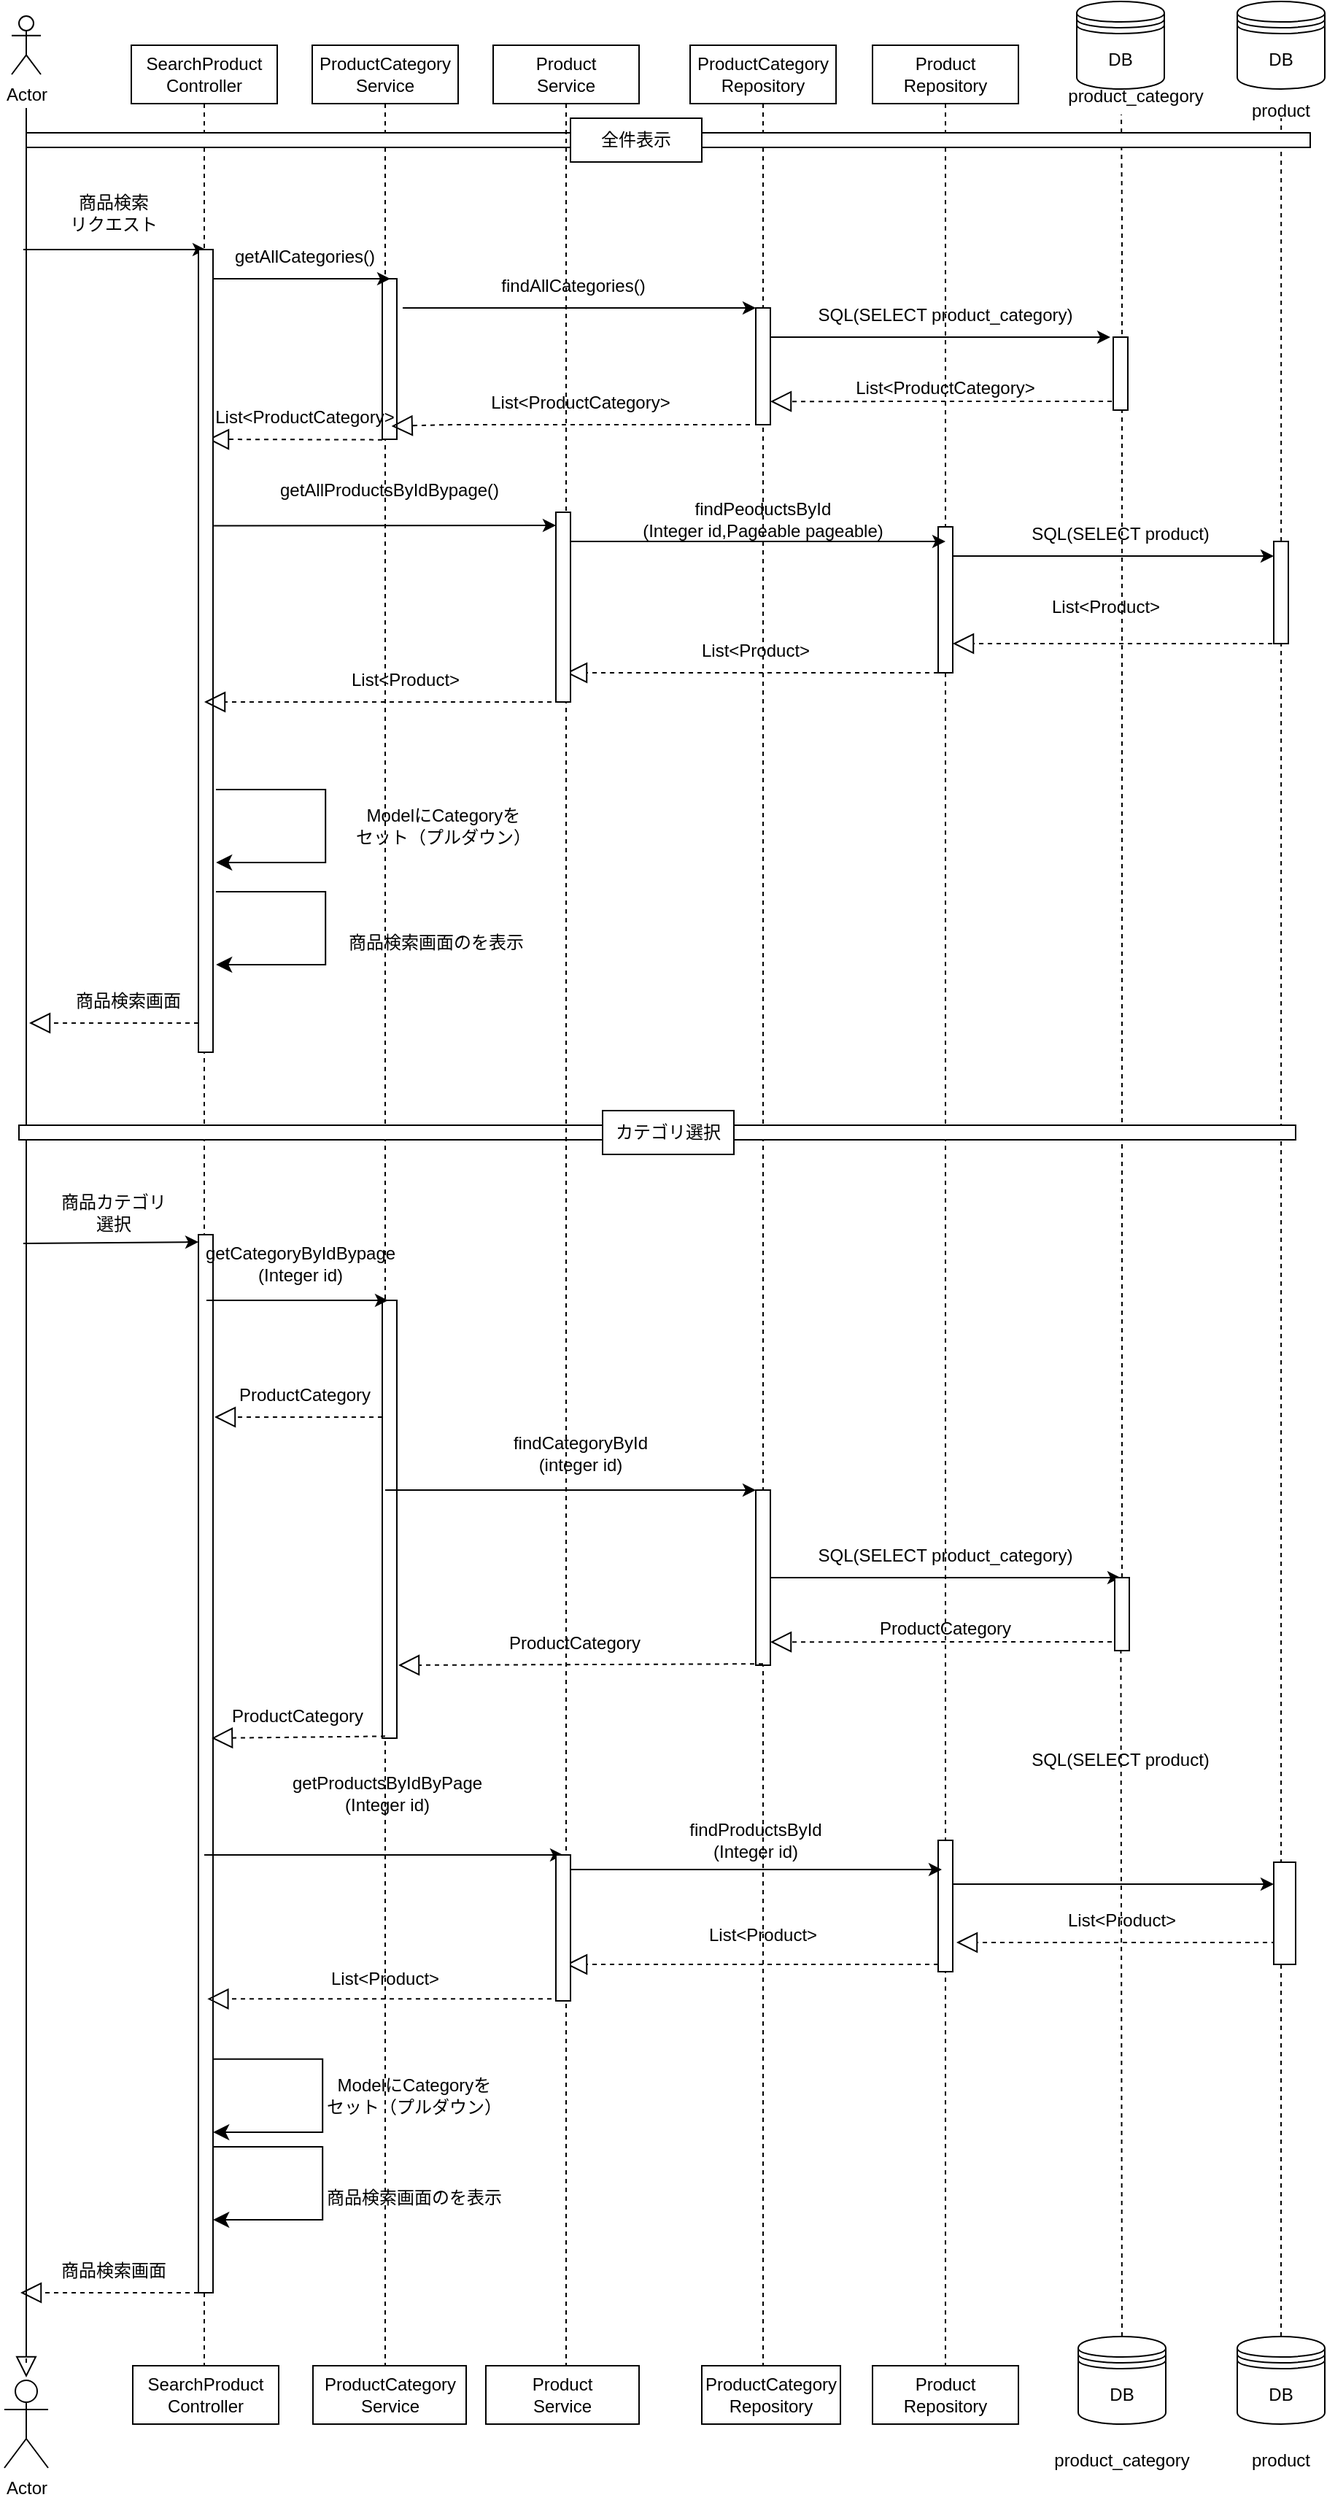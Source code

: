 <mxfile>
    <diagram id="aVZkCjCxLxo7ZX7enFjL" name="ページ1">
        <mxGraphModel dx="1749" dy="559" grid="1" gridSize="10" guides="1" tooltips="1" connect="1" arrows="1" fold="1" page="1" pageScale="1" pageWidth="850" pageHeight="1100" math="0" shadow="0">
            <root>
                <mxCell id="0"/>
                <mxCell id="1" parent="0"/>
                <mxCell id="2" value="Actor" style="shape=umlActor;verticalLabelPosition=bottom;verticalAlign=top;html=1;outlineConnect=0;" parent="1" vertex="1">
                    <mxGeometry x="-140" y="20" width="20" height="40" as="geometry"/>
                </mxCell>
                <mxCell id="3" value="SearchProduct&lt;div&gt;Controller&lt;/div&gt;" style="shape=umlLifeline;perimeter=lifelinePerimeter;whiteSpace=wrap;html=1;container=1;dropTarget=0;collapsible=0;recursiveResize=0;outlineConnect=0;portConstraint=eastwest;newEdgeStyle={&quot;curved&quot;:0,&quot;rounded&quot;:0};" parent="1" vertex="1">
                    <mxGeometry x="-58" y="40" width="100" height="1600" as="geometry"/>
                </mxCell>
                <mxCell id="8" value="ProductCategory&lt;div&gt;Service&lt;/div&gt;" style="shape=umlLifeline;perimeter=lifelinePerimeter;whiteSpace=wrap;html=1;container=1;dropTarget=0;collapsible=0;recursiveResize=0;outlineConnect=0;portConstraint=eastwest;newEdgeStyle={&quot;curved&quot;:0,&quot;rounded&quot;:0};" parent="1" vertex="1">
                    <mxGeometry x="66" y="40" width="100" height="1620" as="geometry"/>
                </mxCell>
                <mxCell id="11" value="ProductCategory&lt;div&gt;Repository&lt;/div&gt;" style="shape=umlLifeline;perimeter=lifelinePerimeter;whiteSpace=wrap;html=1;container=1;dropTarget=0;collapsible=0;recursiveResize=0;outlineConnect=0;portConstraint=eastwest;newEdgeStyle={&quot;curved&quot;:0,&quot;rounded&quot;:0};" parent="1" vertex="1">
                    <mxGeometry x="325" y="40" width="100" height="1610" as="geometry"/>
                </mxCell>
                <mxCell id="12" value="Product&lt;div&gt;Repository&lt;/div&gt;" style="shape=umlLifeline;perimeter=lifelinePerimeter;whiteSpace=wrap;html=1;container=1;dropTarget=0;collapsible=0;recursiveResize=0;outlineConnect=0;portConstraint=eastwest;newEdgeStyle={&quot;curved&quot;:0,&quot;rounded&quot;:0};" parent="1" vertex="1">
                    <mxGeometry x="450" y="40" width="100" height="1610" as="geometry"/>
                </mxCell>
                <mxCell id="13" value="DB" style="shape=datastore;whiteSpace=wrap;html=1;" parent="1" vertex="1">
                    <mxGeometry x="590" y="10" width="60" height="60" as="geometry"/>
                </mxCell>
                <mxCell id="14" value="DB" style="shape=datastore;whiteSpace=wrap;html=1;" parent="1" vertex="1">
                    <mxGeometry x="700" y="10" width="60" height="60" as="geometry"/>
                </mxCell>
                <mxCell id="15" value="product_category" style="text;html=1;align=center;verticalAlign=middle;resizable=0;points=[];autosize=1;strokeColor=none;fillColor=none;" parent="1" vertex="1">
                    <mxGeometry x="570" y="60" width="120" height="30" as="geometry"/>
                </mxCell>
                <mxCell id="16" value="product" style="text;html=1;align=center;verticalAlign=middle;whiteSpace=wrap;rounded=0;" parent="1" vertex="1">
                    <mxGeometry x="700" y="80" width="60" height="10" as="geometry"/>
                </mxCell>
                <mxCell id="18" value="" style="endArrow=block;dashed=1;endFill=0;endSize=12;html=1;" edge="1" parent="1">
                    <mxGeometry width="160" relative="1" as="geometry">
                        <mxPoint x="-130" y="1628" as="sourcePoint"/>
                        <mxPoint x="-130" y="1638" as="targetPoint"/>
                        <Array as="points">
                            <mxPoint x="-130" y="78"/>
                        </Array>
                    </mxGeometry>
                </mxCell>
                <mxCell id="38" value="" style="endArrow=classic;html=1;entryX=0;entryY=0;entryDx=0;entryDy=0;" edge="1" parent="1">
                    <mxGeometry width="50" height="50" relative="1" as="geometry">
                        <mxPoint x="-132" y="180" as="sourcePoint"/>
                        <mxPoint x="-7" y="180.0" as="targetPoint"/>
                    </mxGeometry>
                </mxCell>
                <mxCell id="43" value="" style="rounded=0;whiteSpace=wrap;html=1;" vertex="1" parent="1">
                    <mxGeometry x="114" y="200" width="10" height="110" as="geometry"/>
                </mxCell>
                <mxCell id="48" value="" style="rounded=0;whiteSpace=wrap;html=1;" vertex="1" parent="1">
                    <mxGeometry x="370" y="220" width="10" height="80" as="geometry"/>
                </mxCell>
                <mxCell id="49" value="" style="rounded=0;whiteSpace=wrap;html=1;" vertex="1" parent="1">
                    <mxGeometry x="495" y="370" width="10" height="100" as="geometry"/>
                </mxCell>
                <mxCell id="54" value="" style="endArrow=classic;html=1;" edge="1" parent="1">
                    <mxGeometry width="50" height="50" relative="1" as="geometry">
                        <mxPoint x="-5" y="200" as="sourcePoint"/>
                        <mxPoint x="119.5" y="200" as="targetPoint"/>
                    </mxGeometry>
                </mxCell>
                <mxCell id="58" value="" style="endArrow=classic;html=1;" edge="1" parent="1">
                    <mxGeometry width="50" height="50" relative="1" as="geometry">
                        <mxPoint x="380" y="240" as="sourcePoint"/>
                        <mxPoint x="613" y="240" as="targetPoint"/>
                        <Array as="points">
                            <mxPoint x="460" y="240"/>
                        </Array>
                    </mxGeometry>
                </mxCell>
                <mxCell id="60" value="" style="endArrow=block;dashed=1;endFill=0;endSize=12;html=1;" edge="1" parent="1">
                    <mxGeometry width="160" relative="1" as="geometry">
                        <mxPoint x="620" y="284" as="sourcePoint"/>
                        <mxPoint x="380" y="284.09" as="targetPoint"/>
                    </mxGeometry>
                </mxCell>
                <mxCell id="61" value="" style="endArrow=block;dashed=1;endFill=0;endSize=12;html=1;entryX=0.633;entryY=0.918;entryDx=0;entryDy=0;entryPerimeter=0;" edge="1" parent="1" target="43">
                    <mxGeometry width="160" relative="1" as="geometry">
                        <mxPoint x="366" y="300" as="sourcePoint"/>
                        <mxPoint x="130" y="310" as="targetPoint"/>
                        <Array as="points">
                            <mxPoint x="160" y="300"/>
                        </Array>
                    </mxGeometry>
                </mxCell>
                <mxCell id="62" value="" style="endArrow=block;dashed=1;endFill=0;endSize=12;html=1;" edge="1" parent="1">
                    <mxGeometry width="160" relative="1" as="geometry">
                        <mxPoint x="114" y="310.33" as="sourcePoint"/>
                        <mxPoint x="-5.5" y="310" as="targetPoint"/>
                    </mxGeometry>
                </mxCell>
                <mxCell id="63" value="" style="endArrow=classic;html=1;exitX=1.056;exitY=0.344;exitDx=0;exitDy=0;exitPerimeter=0;" edge="1" parent="1" source="70">
                    <mxGeometry width="50" height="50" relative="1" as="geometry">
                        <mxPoint x="-12.003" y="364.33" as="sourcePoint"/>
                        <mxPoint x="233" y="369" as="targetPoint"/>
                    </mxGeometry>
                </mxCell>
                <mxCell id="64" value="" style="endArrow=classic;html=1;" edge="1" parent="1">
                    <mxGeometry width="50" height="50" relative="1" as="geometry">
                        <mxPoint x="241" y="380" as="sourcePoint"/>
                        <mxPoint x="500" y="380" as="targetPoint"/>
                        <Array as="points">
                            <mxPoint x="416" y="380"/>
                        </Array>
                    </mxGeometry>
                </mxCell>
                <mxCell id="66" value="" style="endArrow=block;dashed=1;endFill=0;endSize=12;html=1;" edge="1" parent="1">
                    <mxGeometry width="160" relative="1" as="geometry">
                        <mxPoint x="730" y="450" as="sourcePoint"/>
                        <mxPoint x="505" y="450" as="targetPoint"/>
                    </mxGeometry>
                </mxCell>
                <mxCell id="67" value="" style="endArrow=block;dashed=1;endFill=0;endSize=12;html=1;" edge="1" parent="1" target="186">
                    <mxGeometry width="160" relative="1" as="geometry">
                        <mxPoint x="495" y="470" as="sourcePoint"/>
                        <mxPoint x="380" y="470" as="targetPoint"/>
                    </mxGeometry>
                </mxCell>
                <mxCell id="70" value="" style="rounded=0;whiteSpace=wrap;html=1;" vertex="1" parent="1">
                    <mxGeometry x="-12" y="180" width="10" height="550" as="geometry"/>
                </mxCell>
                <mxCell id="73" value="" style="edgeStyle=segmentEdgeStyle;endArrow=classic;html=1;curved=0;rounded=0;endSize=8;startSize=8;" edge="1" parent="1">
                    <mxGeometry width="50" height="50" relative="1" as="geometry">
                        <mxPoint y="620" as="sourcePoint"/>
                        <mxPoint x="0.09" y="670" as="targetPoint"/>
                        <Array as="points">
                            <mxPoint x="75.09" y="620"/>
                            <mxPoint x="75.09" y="670"/>
                            <mxPoint x="0.09" y="670"/>
                        </Array>
                    </mxGeometry>
                </mxCell>
                <mxCell id="74" value="" style="edgeStyle=segmentEdgeStyle;endArrow=classic;html=1;curved=0;rounded=0;endSize=8;startSize=8;" edge="1" parent="1">
                    <mxGeometry width="50" height="50" relative="1" as="geometry">
                        <mxPoint y="550" as="sourcePoint"/>
                        <mxPoint x="0.09" y="600" as="targetPoint"/>
                        <Array as="points">
                            <mxPoint x="75.09" y="550"/>
                            <mxPoint x="75.09" y="600"/>
                            <mxPoint x="0.09" y="600"/>
                        </Array>
                    </mxGeometry>
                </mxCell>
                <mxCell id="75" value="" style="endArrow=none;dashed=1;html=1;entryX=0.421;entryY=0.918;entryDx=0;entryDy=0;entryPerimeter=0;" edge="1" parent="1" source="174" target="15">
                    <mxGeometry width="50" height="50" relative="1" as="geometry">
                        <mxPoint x="630" y="1970" as="sourcePoint"/>
                        <mxPoint x="680" y="160" as="targetPoint"/>
                        <Array as="points">
                            <mxPoint x="621" y="160"/>
                        </Array>
                    </mxGeometry>
                </mxCell>
                <mxCell id="76" value="" style="endArrow=none;dashed=1;html=1;entryX=0.421;entryY=0.918;entryDx=0;entryDy=0;entryPerimeter=0;exitX=0.5;exitY=0;exitDx=0;exitDy=0;" edge="1" parent="1" source="167">
                    <mxGeometry width="50" height="50" relative="1" as="geometry">
                        <mxPoint x="730" y="1578.667" as="sourcePoint"/>
                        <mxPoint x="730.09" y="90" as="targetPoint"/>
                        <Array as="points"/>
                    </mxGeometry>
                </mxCell>
                <mxCell id="35" value="" style="rounded=0;whiteSpace=wrap;html=1;" vertex="1" parent="1">
                    <mxGeometry x="-130" y="100" width="880" height="10" as="geometry"/>
                </mxCell>
                <mxCell id="77" value="" style="endArrow=block;dashed=1;endFill=0;endSize=12;html=1;" edge="1" parent="1">
                    <mxGeometry width="160" relative="1" as="geometry">
                        <mxPoint x="-12" y="710" as="sourcePoint"/>
                        <mxPoint x="-128" y="710" as="targetPoint"/>
                    </mxGeometry>
                </mxCell>
                <mxCell id="78" value="商品検索&lt;div&gt;リクエスト&lt;/div&gt;" style="text;html=1;align=center;verticalAlign=middle;whiteSpace=wrap;rounded=0;" vertex="1" parent="1">
                    <mxGeometry x="-120" y="140" width="100" height="30" as="geometry"/>
                </mxCell>
                <mxCell id="80" value="getAllCategories()" style="text;html=1;align=center;verticalAlign=middle;whiteSpace=wrap;rounded=0;" vertex="1" parent="1">
                    <mxGeometry x="16" y="170" width="90" height="30" as="geometry"/>
                </mxCell>
                <mxCell id="28" value="全件表示" style="rounded=0;whiteSpace=wrap;html=1;" vertex="1" parent="1">
                    <mxGeometry x="243" y="90" width="90" height="30" as="geometry"/>
                </mxCell>
                <mxCell id="83" value="SQL(SELECT product_category)" style="text;html=1;align=center;verticalAlign=middle;whiteSpace=wrap;rounded=0;" vertex="1" parent="1">
                    <mxGeometry x="410" y="210" width="180" height="30" as="geometry"/>
                </mxCell>
                <mxCell id="85" value="List&amp;lt;ProductCategory&amp;gt;" style="text;html=1;align=center;verticalAlign=middle;whiteSpace=wrap;rounded=0;" vertex="1" parent="1">
                    <mxGeometry x="470" y="260" width="60" height="30" as="geometry"/>
                </mxCell>
                <mxCell id="86" value="List&amp;lt;ProductCategory&amp;gt;" style="text;html=1;align=center;verticalAlign=middle;whiteSpace=wrap;rounded=0;" vertex="1" parent="1">
                    <mxGeometry x="220" y="270" width="60" height="30" as="geometry"/>
                </mxCell>
                <mxCell id="87" value="List&amp;lt;ProductCategory&amp;gt;" style="text;html=1;align=center;verticalAlign=middle;whiteSpace=wrap;rounded=0;" vertex="1" parent="1">
                    <mxGeometry x="36" y="280" width="50" height="30" as="geometry"/>
                </mxCell>
                <mxCell id="88" value="getAllProductsByIdBypage()" style="text;html=1;align=center;verticalAlign=middle;whiteSpace=wrap;rounded=0;" vertex="1" parent="1">
                    <mxGeometry x="89" y="330" width="60" height="30" as="geometry"/>
                </mxCell>
                <mxCell id="89" value="findPeoductsById&lt;div&gt;(Integer id,Pageable pageable)&lt;/div&gt;" style="text;html=1;align=center;verticalAlign=middle;whiteSpace=wrap;rounded=0;" vertex="1" parent="1">
                    <mxGeometry x="280" y="350" width="190" height="30" as="geometry"/>
                </mxCell>
                <mxCell id="90" value="SQL(SELECT product)" style="text;html=1;align=center;verticalAlign=middle;whiteSpace=wrap;rounded=0;" vertex="1" parent="1">
                    <mxGeometry x="530" y="360" width="180" height="30" as="geometry"/>
                </mxCell>
                <mxCell id="92" value="" style="endArrow=classic;html=1;entryX=0;entryY=0;entryDx=0;entryDy=0;" edge="1" parent="1">
                    <mxGeometry width="50" height="50" relative="1" as="geometry">
                        <mxPoint x="505" y="390" as="sourcePoint"/>
                        <mxPoint x="725" y="390" as="targetPoint"/>
                    </mxGeometry>
                </mxCell>
                <mxCell id="96" value="List&amp;lt;Product&amp;gt;" style="text;html=1;align=center;verticalAlign=middle;whiteSpace=wrap;rounded=0;" vertex="1" parent="1">
                    <mxGeometry x="580" y="410" width="60" height="30" as="geometry"/>
                </mxCell>
                <mxCell id="97" value="List&amp;lt;Product&amp;gt;" style="text;html=1;align=center;verticalAlign=middle;whiteSpace=wrap;rounded=0;" vertex="1" parent="1">
                    <mxGeometry x="340" y="440" width="60" height="30" as="geometry"/>
                </mxCell>
                <mxCell id="99" value="List&amp;lt;Product&amp;gt;" style="text;html=1;align=center;verticalAlign=middle;whiteSpace=wrap;rounded=0;" vertex="1" parent="1">
                    <mxGeometry x="100" y="460" width="60" height="30" as="geometry"/>
                </mxCell>
                <mxCell id="101" value="ModelにCategoryを&lt;div&gt;セット（プルダウン）&lt;/div&gt;" style="text;html=1;align=center;verticalAlign=middle;whiteSpace=wrap;rounded=0;" vertex="1" parent="1">
                    <mxGeometry x="86" y="560" width="140" height="30" as="geometry"/>
                </mxCell>
                <mxCell id="102" value="商品検索画面のを表示" style="text;html=1;align=center;verticalAlign=middle;whiteSpace=wrap;rounded=0;" vertex="1" parent="1">
                    <mxGeometry x="86" y="640" width="130" height="30" as="geometry"/>
                </mxCell>
                <mxCell id="103" value="商品検索画面" style="text;html=1;align=center;verticalAlign=middle;whiteSpace=wrap;rounded=0;" vertex="1" parent="1">
                    <mxGeometry x="-100" y="680" width="80" height="30" as="geometry"/>
                </mxCell>
                <mxCell id="109" value="" style="rounded=0;whiteSpace=wrap;html=1;" vertex="1" parent="1">
                    <mxGeometry x="-12" y="855" width="10" height="725" as="geometry"/>
                </mxCell>
                <mxCell id="118" value="" style="endArrow=classic;html=1;" edge="1" parent="1">
                    <mxGeometry width="50" height="50" relative="1" as="geometry">
                        <mxPoint x="-132" y="861" as="sourcePoint"/>
                        <mxPoint x="-12" y="860" as="targetPoint"/>
                    </mxGeometry>
                </mxCell>
                <mxCell id="119" value="" style="rounded=0;whiteSpace=wrap;html=1;" vertex="1" parent="1">
                    <mxGeometry x="114" y="900" width="10" height="300" as="geometry"/>
                </mxCell>
                <mxCell id="120" value="" style="rounded=0;whiteSpace=wrap;html=1;" vertex="1" parent="1">
                    <mxGeometry x="370" y="1030" width="10" height="120" as="geometry"/>
                </mxCell>
                <mxCell id="121" value="" style="rounded=0;whiteSpace=wrap;html=1;" vertex="1" parent="1">
                    <mxGeometry x="495" y="1270" width="10" height="90" as="geometry"/>
                </mxCell>
                <mxCell id="122" value="" style="endArrow=classic;html=1;" edge="1" parent="1">
                    <mxGeometry width="50" height="50" relative="1" as="geometry">
                        <mxPoint x="-6.5" y="900" as="sourcePoint"/>
                        <mxPoint x="118" y="900" as="targetPoint"/>
                    </mxGeometry>
                </mxCell>
                <mxCell id="123" value="" style="endArrow=classic;html=1;" edge="1" parent="1" source="8">
                    <mxGeometry width="50" height="50" relative="1" as="geometry">
                        <mxPoint x="230" y="1030" as="sourcePoint"/>
                        <mxPoint x="370" y="1030" as="targetPoint"/>
                    </mxGeometry>
                </mxCell>
                <mxCell id="124" value="" style="endArrow=classic;html=1;" edge="1" parent="1">
                    <mxGeometry width="50" height="50" relative="1" as="geometry">
                        <mxPoint x="380" y="1090" as="sourcePoint"/>
                        <mxPoint x="620" y="1090" as="targetPoint"/>
                        <Array as="points">
                            <mxPoint x="460" y="1090"/>
                        </Array>
                    </mxGeometry>
                </mxCell>
                <mxCell id="125" value="" style="endArrow=block;dashed=1;endFill=0;endSize=12;html=1;" edge="1" parent="1">
                    <mxGeometry width="160" relative="1" as="geometry">
                        <mxPoint x="620" y="1134" as="sourcePoint"/>
                        <mxPoint x="380" y="1134.09" as="targetPoint"/>
                    </mxGeometry>
                </mxCell>
                <mxCell id="126" value="" style="endArrow=block;dashed=1;endFill=0;endSize=12;html=1;" edge="1" parent="1">
                    <mxGeometry width="160" relative="1" as="geometry">
                        <mxPoint x="375" y="1149.09" as="sourcePoint"/>
                        <mxPoint x="125" y="1150" as="targetPoint"/>
                    </mxGeometry>
                </mxCell>
                <mxCell id="127" value="" style="endArrow=block;dashed=1;endFill=0;endSize=12;html=1;" edge="1" parent="1">
                    <mxGeometry width="160" relative="1" as="geometry">
                        <mxPoint x="114" y="980" as="sourcePoint"/>
                        <mxPoint x="-1" y="980" as="targetPoint"/>
                    </mxGeometry>
                </mxCell>
                <mxCell id="128" value="" style="endArrow=classic;html=1;entryX=0.5;entryY=0;entryDx=0;entryDy=0;" edge="1" parent="1" source="3" target="196">
                    <mxGeometry width="50" height="50" relative="1" as="geometry">
                        <mxPoint y="1260" as="sourcePoint"/>
                        <mxPoint x="236" y="1257" as="targetPoint"/>
                    </mxGeometry>
                </mxCell>
                <mxCell id="129" value="" style="endArrow=classic;html=1;" edge="1" parent="1">
                    <mxGeometry width="50" height="50" relative="1" as="geometry">
                        <mxPoint x="243" y="1290" as="sourcePoint"/>
                        <mxPoint x="497.5" y="1290" as="targetPoint"/>
                    </mxGeometry>
                </mxCell>
                <mxCell id="130" value="" style="endArrow=block;dashed=1;endFill=0;endSize=12;html=1;" edge="1" parent="1">
                    <mxGeometry width="160" relative="1" as="geometry">
                        <mxPoint x="732.5" y="1340" as="sourcePoint"/>
                        <mxPoint x="507.5" y="1340" as="targetPoint"/>
                    </mxGeometry>
                </mxCell>
                <mxCell id="131" value="" style="endArrow=block;dashed=1;endFill=0;endSize=12;html=1;" edge="1" parent="1" target="186">
                    <mxGeometry width="160" relative="1" as="geometry">
                        <mxPoint x="495" y="1355" as="sourcePoint"/>
                        <mxPoint x="380" y="1355" as="targetPoint"/>
                    </mxGeometry>
                </mxCell>
                <mxCell id="133" value="" style="endArrow=block;dashed=1;endFill=0;endSize=12;html=1;" edge="1" parent="1">
                    <mxGeometry width="160" relative="1" as="geometry">
                        <mxPoint x="236" y="1378.67" as="sourcePoint"/>
                        <mxPoint x="-5.833" y="1378.67" as="targetPoint"/>
                    </mxGeometry>
                </mxCell>
                <mxCell id="134" value="" style="edgeStyle=segmentEdgeStyle;endArrow=classic;html=1;curved=0;rounded=0;endSize=8;startSize=8;" edge="1" parent="1">
                    <mxGeometry width="50" height="50" relative="1" as="geometry">
                        <mxPoint x="-2" y="1480" as="sourcePoint"/>
                        <mxPoint x="-1.91" y="1530" as="targetPoint"/>
                        <Array as="points">
                            <mxPoint x="73.09" y="1480"/>
                            <mxPoint x="73.09" y="1530"/>
                            <mxPoint x="-1.91" y="1530"/>
                        </Array>
                    </mxGeometry>
                </mxCell>
                <mxCell id="135" value="" style="edgeStyle=segmentEdgeStyle;endArrow=classic;html=1;curved=0;rounded=0;endSize=8;startSize=8;" edge="1" parent="1">
                    <mxGeometry width="50" height="50" relative="1" as="geometry">
                        <mxPoint x="-2.0" y="1419.93" as="sourcePoint"/>
                        <mxPoint x="-1.91" y="1469.93" as="targetPoint"/>
                        <Array as="points">
                            <mxPoint x="73.09" y="1419.93"/>
                            <mxPoint x="73.09" y="1469.93"/>
                            <mxPoint x="-1.91" y="1469.93"/>
                        </Array>
                    </mxGeometry>
                </mxCell>
                <mxCell id="136" value="" style="endArrow=block;dashed=1;endFill=0;endSize=12;html=1;exitX=-0.261;exitY=0.783;exitDx=0;exitDy=0;exitPerimeter=0;" edge="1" parent="1">
                    <mxGeometry width="160" relative="1" as="geometry">
                        <mxPoint x="-12" y="1580" as="sourcePoint"/>
                        <mxPoint x="-134" y="1580" as="targetPoint"/>
                    </mxGeometry>
                </mxCell>
                <mxCell id="137" value="商品カテゴリ&lt;div&gt;選択&lt;/div&gt;" style="text;html=1;align=center;verticalAlign=middle;whiteSpace=wrap;rounded=0;" vertex="1" parent="1">
                    <mxGeometry x="-120" y="825" width="100" height="30" as="geometry"/>
                </mxCell>
                <mxCell id="139" value="findCategoryById&lt;div&gt;(integer id)&lt;/div&gt;" style="text;html=1;align=center;verticalAlign=middle;whiteSpace=wrap;rounded=0;" vertex="1" parent="1">
                    <mxGeometry x="220" y="990" width="60" height="30" as="geometry"/>
                </mxCell>
                <mxCell id="140" value="SQL(SELECT product_category)" style="text;html=1;align=center;verticalAlign=middle;whiteSpace=wrap;rounded=0;" vertex="1" parent="1">
                    <mxGeometry x="410" y="1060" width="180" height="30" as="geometry"/>
                </mxCell>
                <mxCell id="141" value="ProductCategory" style="text;html=1;align=center;verticalAlign=middle;whiteSpace=wrap;rounded=0;" vertex="1" parent="1">
                    <mxGeometry x="470" y="1110" width="60" height="30" as="geometry"/>
                </mxCell>
                <mxCell id="142" value="ProductCategory" style="text;html=1;align=center;verticalAlign=middle;whiteSpace=wrap;rounded=0;" vertex="1" parent="1">
                    <mxGeometry x="216" y="1120" width="60" height="30" as="geometry"/>
                </mxCell>
                <mxCell id="143" value="ProductCategory" style="text;html=1;align=center;verticalAlign=middle;whiteSpace=wrap;rounded=0;" vertex="1" parent="1">
                    <mxGeometry x="36" y="950" width="50" height="30" as="geometry"/>
                </mxCell>
                <mxCell id="144" value="getProductsByIdByPage&lt;div&gt;(Integer id)&lt;/div&gt;" style="text;html=1;align=center;verticalAlign=middle;whiteSpace=wrap;rounded=0;" vertex="1" parent="1">
                    <mxGeometry x="65" y="1222.5" width="105" height="30" as="geometry"/>
                </mxCell>
                <mxCell id="145" value="findProductsById&lt;div&gt;(Integer id)&lt;/div&gt;" style="text;html=1;align=center;verticalAlign=middle;whiteSpace=wrap;rounded=0;" vertex="1" parent="1">
                    <mxGeometry x="310" y="1255" width="120" height="30" as="geometry"/>
                </mxCell>
                <mxCell id="146" value="SQL(SELECT product)" style="text;html=1;align=center;verticalAlign=middle;whiteSpace=wrap;rounded=0;" vertex="1" parent="1">
                    <mxGeometry x="530" y="1200" width="180" height="30" as="geometry"/>
                </mxCell>
                <mxCell id="147" value="" style="endArrow=classic;html=1;entryX=0;entryY=0;entryDx=0;entryDy=0;" edge="1" parent="1">
                    <mxGeometry width="50" height="50" relative="1" as="geometry">
                        <mxPoint x="505" y="1300" as="sourcePoint"/>
                        <mxPoint x="725" y="1300" as="targetPoint"/>
                    </mxGeometry>
                </mxCell>
                <mxCell id="148" value="List&amp;lt;Product&amp;gt;" style="text;html=1;align=center;verticalAlign=middle;whiteSpace=wrap;rounded=0;" vertex="1" parent="1">
                    <mxGeometry x="591" y="1310" width="60" height="30" as="geometry"/>
                </mxCell>
                <mxCell id="149" value="List&amp;lt;Product&amp;gt;" style="text;html=1;align=center;verticalAlign=middle;whiteSpace=wrap;rounded=0;" vertex="1" parent="1">
                    <mxGeometry x="345" y="1320" width="60" height="30" as="geometry"/>
                </mxCell>
                <mxCell id="150" value="List&amp;lt;Product&amp;gt;" style="text;html=1;align=center;verticalAlign=middle;whiteSpace=wrap;rounded=0;" vertex="1" parent="1">
                    <mxGeometry x="86" y="1350" width="60" height="30" as="geometry"/>
                </mxCell>
                <mxCell id="152" value="ModelにCategoryを&lt;div&gt;セット（プルダウン）&lt;/div&gt;" style="text;html=1;align=center;verticalAlign=middle;whiteSpace=wrap;rounded=0;" vertex="1" parent="1">
                    <mxGeometry x="66" y="1430" width="140" height="30" as="geometry"/>
                </mxCell>
                <mxCell id="153" value="商品検索画面のを表示" style="text;html=1;align=center;verticalAlign=middle;whiteSpace=wrap;rounded=0;" vertex="1" parent="1">
                    <mxGeometry x="71" y="1500" width="130" height="30" as="geometry"/>
                </mxCell>
                <mxCell id="154" value="商品検索画面" style="text;html=1;align=center;verticalAlign=middle;whiteSpace=wrap;rounded=0;" vertex="1" parent="1">
                    <mxGeometry x="-110" y="1550" width="80" height="30" as="geometry"/>
                </mxCell>
                <mxCell id="117" value="getCategoryByIdBypage&lt;div&gt;(Integer id)&lt;/div&gt;" style="text;html=1;align=center;verticalAlign=middle;whiteSpace=wrap;rounded=0;" vertex="1" parent="1">
                    <mxGeometry x="-2" y="860" width="120" height="30" as="geometry"/>
                </mxCell>
                <mxCell id="159" value="" style="rounded=0;whiteSpace=wrap;html=1;" vertex="1" parent="1">
                    <mxGeometry x="-135" y="780" width="875" height="10" as="geometry"/>
                </mxCell>
                <mxCell id="160" value="カテゴリ選択" style="rounded=0;whiteSpace=wrap;html=1;" vertex="1" parent="1">
                    <mxGeometry x="265" y="770" width="90" height="30" as="geometry"/>
                </mxCell>
                <mxCell id="162" value="&lt;span style=&quot;color: rgb(0, 0, 0);&quot;&gt;SearchProduct&lt;/span&gt;&lt;div&gt;Controller&lt;/div&gt;" style="rounded=0;whiteSpace=wrap;html=1;" vertex="1" parent="1">
                    <mxGeometry x="-57" y="1630" width="100" height="40" as="geometry"/>
                </mxCell>
                <mxCell id="163" value="&lt;span style=&quot;color: rgb(0, 0, 0);&quot;&gt;ProductCategory&lt;/span&gt;&lt;div&gt;Service&lt;/div&gt;" style="rounded=0;whiteSpace=wrap;html=1;" vertex="1" parent="1">
                    <mxGeometry x="66.5" y="1630" width="105" height="40" as="geometry"/>
                </mxCell>
                <mxCell id="164" value="&lt;span style=&quot;color: rgb(0, 0, 0);&quot;&gt;ProductCategory&lt;/span&gt;&lt;div&gt;Repository&lt;/div&gt;" style="rounded=0;whiteSpace=wrap;html=1;" vertex="1" parent="1">
                    <mxGeometry x="333" y="1630" width="95" height="40" as="geometry"/>
                </mxCell>
                <mxCell id="165" value="&lt;span style=&quot;color: rgb(0, 0, 0);&quot;&gt;Product&lt;/span&gt;&lt;div&gt;Repository&lt;/div&gt;" style="rounded=0;whiteSpace=wrap;html=1;" vertex="1" parent="1">
                    <mxGeometry x="450" y="1630" width="100" height="40" as="geometry"/>
                </mxCell>
                <mxCell id="166" value="DB" style="shape=datastore;whiteSpace=wrap;html=1;" vertex="1" parent="1">
                    <mxGeometry x="591" y="1610" width="60" height="60" as="geometry"/>
                </mxCell>
                <mxCell id="167" value="DB" style="shape=datastore;whiteSpace=wrap;html=1;" vertex="1" parent="1">
                    <mxGeometry x="700" y="1610" width="60" height="60" as="geometry"/>
                </mxCell>
                <mxCell id="171" value="" style="rounded=0;whiteSpace=wrap;html=1;" vertex="1" parent="1">
                    <mxGeometry x="615" y="240" width="10" height="50" as="geometry"/>
                </mxCell>
                <mxCell id="172" value="" style="rounded=0;whiteSpace=wrap;html=1;" vertex="1" parent="1">
                    <mxGeometry x="725" y="380" width="10" height="70" as="geometry"/>
                </mxCell>
                <mxCell id="176" value="" style="endArrow=none;dashed=1;html=1;entryX=0.421;entryY=0.918;entryDx=0;entryDy=0;entryPerimeter=0;exitX=0.5;exitY=0;exitDx=0;exitDy=0;" edge="1" parent="1" source="166" target="174">
                    <mxGeometry width="50" height="50" relative="1" as="geometry">
                        <mxPoint x="620" y="1600" as="sourcePoint"/>
                        <mxPoint x="621" y="88" as="targetPoint"/>
                        <Array as="points"/>
                    </mxGeometry>
                </mxCell>
                <mxCell id="174" value="" style="rounded=0;whiteSpace=wrap;html=1;" vertex="1" parent="1">
                    <mxGeometry x="616" y="1090" width="10" height="50" as="geometry"/>
                </mxCell>
                <mxCell id="177" value="" style="rounded=0;whiteSpace=wrap;html=1;" vertex="1" parent="1">
                    <mxGeometry x="725" y="1285" width="15" height="70" as="geometry"/>
                </mxCell>
                <mxCell id="161" value="Actor" style="shape=umlActor;verticalLabelPosition=bottom;verticalAlign=top;html=1;outlineConnect=0;" vertex="1" parent="1">
                    <mxGeometry x="-145" y="1640" width="30" height="60" as="geometry"/>
                </mxCell>
                <mxCell id="183" value="product_category" style="text;html=1;align=center;verticalAlign=middle;whiteSpace=wrap;rounded=0;" vertex="1" parent="1">
                    <mxGeometry x="591" y="1680" width="60" height="30" as="geometry"/>
                </mxCell>
                <mxCell id="184" value="product" style="text;html=1;align=center;verticalAlign=middle;whiteSpace=wrap;rounded=0;" vertex="1" parent="1">
                    <mxGeometry x="700" y="1680" width="60" height="30" as="geometry"/>
                </mxCell>
                <mxCell id="186" value="Product&lt;div&gt;Service&lt;/div&gt;" style="shape=umlLifeline;perimeter=lifelinePerimeter;whiteSpace=wrap;html=1;container=1;dropTarget=0;collapsible=0;recursiveResize=0;outlineConnect=0;portConstraint=eastwest;newEdgeStyle={&quot;curved&quot;:0,&quot;rounded&quot;:0};" vertex="1" parent="1">
                    <mxGeometry x="190" y="40" width="100" height="1630" as="geometry"/>
                </mxCell>
                <mxCell id="190" value="" style="rounded=0;whiteSpace=wrap;html=1;" vertex="1" parent="1">
                    <mxGeometry x="233" y="360" width="10" height="130" as="geometry"/>
                </mxCell>
                <mxCell id="82" value="findAllCategories()" style="text;html=1;align=center;verticalAlign=middle;whiteSpace=wrap;rounded=0;" vertex="1" parent="1">
                    <mxGeometry x="215" y="190" width="60" height="30" as="geometry"/>
                </mxCell>
                <mxCell id="56" value="" style="endArrow=classic;html=1;" edge="1" parent="1">
                    <mxGeometry width="50" height="50" relative="1" as="geometry">
                        <mxPoint x="128" y="220" as="sourcePoint"/>
                        <mxPoint x="370" y="220" as="targetPoint"/>
                    </mxGeometry>
                </mxCell>
                <mxCell id="68" value="" style="endArrow=block;dashed=1;endFill=0;endSize=12;html=1;" edge="1" parent="1" target="3">
                    <mxGeometry width="160" relative="1" as="geometry">
                        <mxPoint x="230" y="490" as="sourcePoint"/>
                        <mxPoint x="120" y="490" as="targetPoint"/>
                    </mxGeometry>
                </mxCell>
                <mxCell id="196" value="" style="rounded=0;whiteSpace=wrap;html=1;" vertex="1" parent="1">
                    <mxGeometry x="233" y="1280" width="10" height="100" as="geometry"/>
                </mxCell>
                <mxCell id="197" value="" style="endArrow=block;dashed=1;endFill=0;endSize=12;html=1;" edge="1" parent="1">
                    <mxGeometry width="160" relative="1" as="geometry">
                        <mxPoint x="116" y="1198.67" as="sourcePoint"/>
                        <mxPoint x="-3" y="1200" as="targetPoint"/>
                    </mxGeometry>
                </mxCell>
                <mxCell id="201" value="ProductCategory" style="text;html=1;align=center;verticalAlign=middle;whiteSpace=wrap;rounded=0;" vertex="1" parent="1">
                    <mxGeometry x="26" y="1170" width="60" height="30" as="geometry"/>
                </mxCell>
                <mxCell id="204" value="&lt;span style=&quot;color: rgb(0, 0, 0);&quot;&gt;Product&lt;/span&gt;&lt;div&gt;Service&lt;/div&gt;" style="rounded=0;whiteSpace=wrap;html=1;" vertex="1" parent="1">
                    <mxGeometry x="185" y="1630" width="105" height="40" as="geometry"/>
                </mxCell>
            </root>
        </mxGraphModel>
    </diagram>
</mxfile>